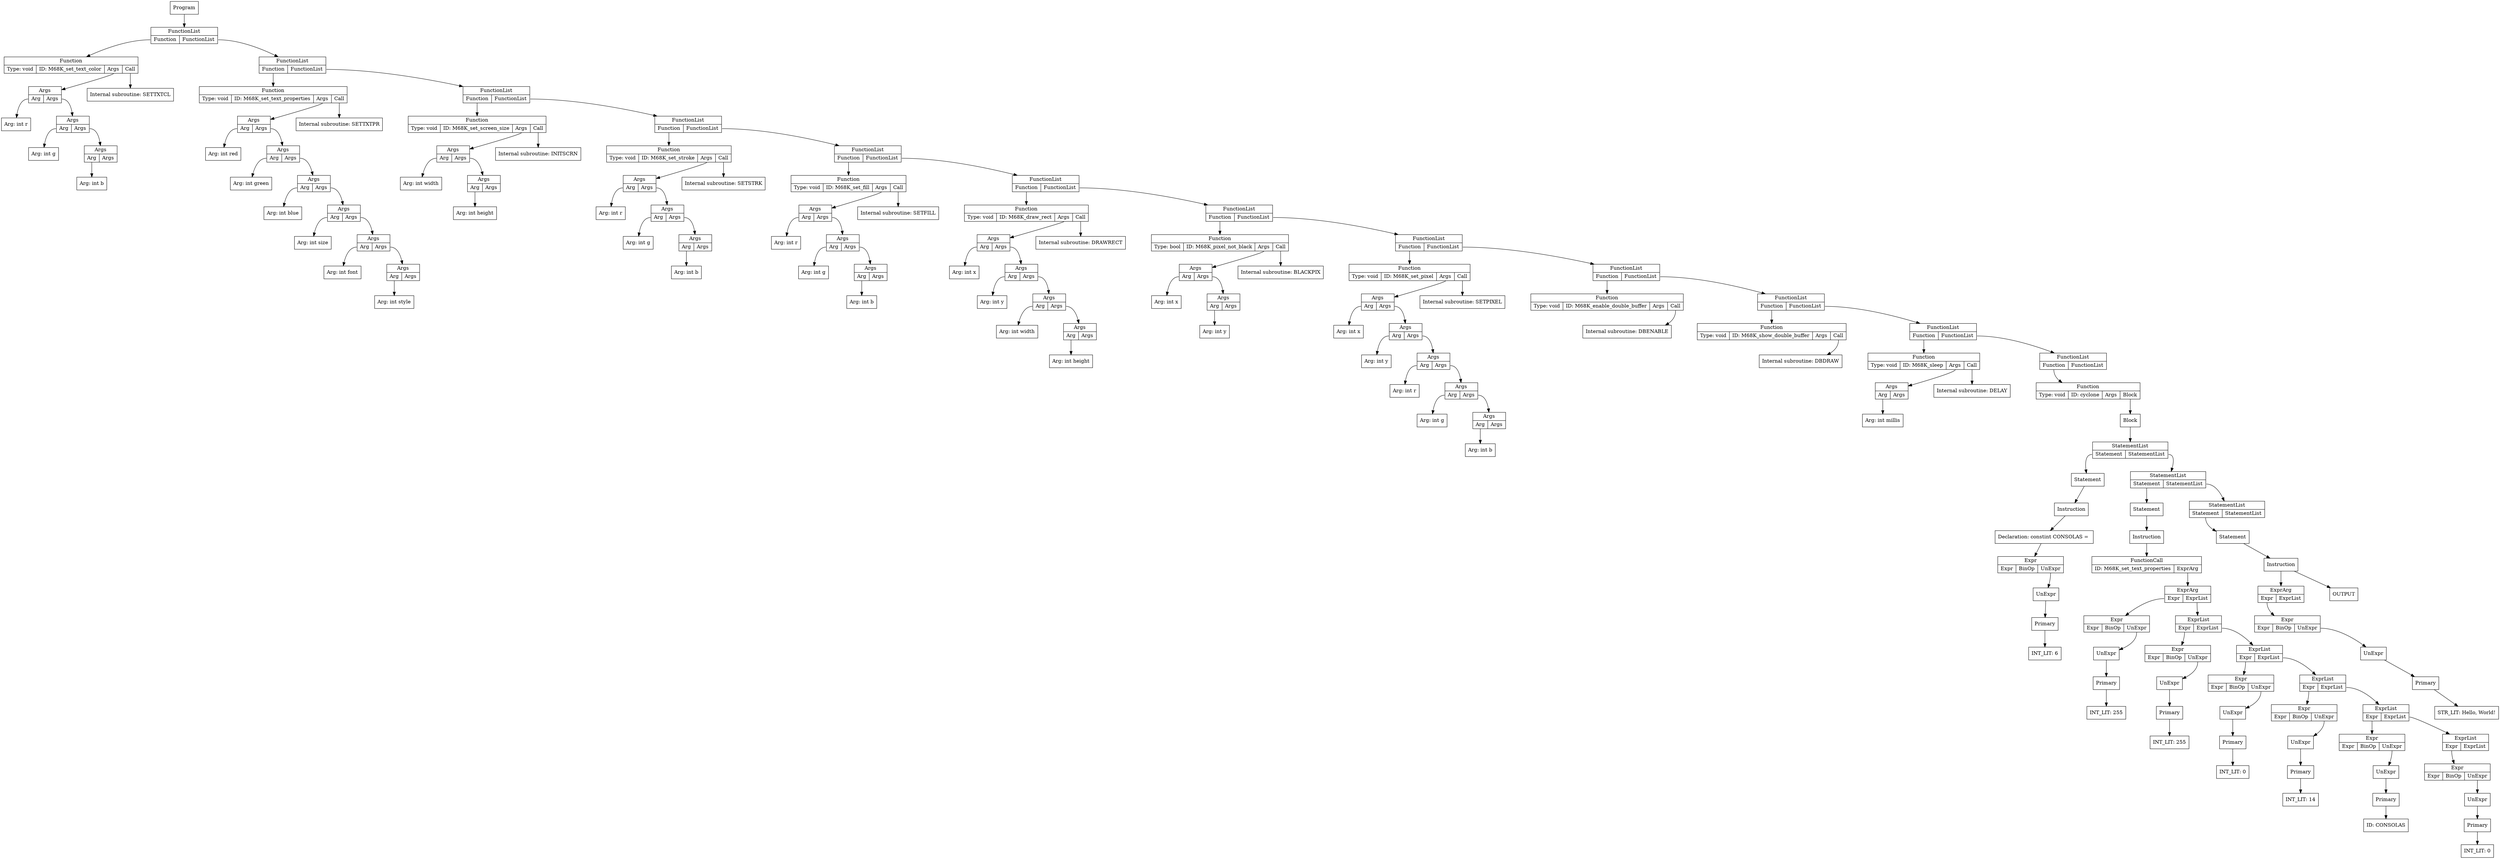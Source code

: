 digraph ccTree {
graph[nodesep="1"]
	node [shape=box]
	node [shape=box]
	n0 [label = "Arg: int r"]
	n1 [label = "Arg: int g"]
	n2 [label = "Arg: int b"]
	n3 [label = "{Args | {<a>Arg | <as> Args}}", shape="record"]
	n3:a-> n2
	n4 [label = "{Args | {<a>Arg | <as> Args}}", shape="record"]
	n4:a-> n1
	n4:as-> n3
	n5 [label = "{Args | {<a>Arg | <as> Args}}", shape="record"]
	n5:a-> n0
	n5:as-> n4
	n7 [label = "Internal subroutine: SETTXTCL"]
	n6 [label = "{Function | {Type: void | ID: M68K_set_text_color | <a>Args | <b> Call }}", shape="record"]
	n6:b-> n7
	n6:a-> n5
	n8 [label = "Arg: int red"]
	n9 [label = "Arg: int green"]
	n10 [label = "Arg: int blue"]
	n11 [label = "Arg: int size"]
	n12 [label = "Arg: int font"]
	n13 [label = "Arg: int style"]
	n14 [label = "{Args | {<a>Arg | <as> Args}}", shape="record"]
	n14:a-> n13
	n15 [label = "{Args | {<a>Arg | <as> Args}}", shape="record"]
	n15:a-> n12
	n15:as-> n14
	n16 [label = "{Args | {<a>Arg | <as> Args}}", shape="record"]
	n16:a-> n11
	n16:as-> n15
	n17 [label = "{Args | {<a>Arg | <as> Args}}", shape="record"]
	n17:a-> n10
	n17:as-> n16
	n18 [label = "{Args | {<a>Arg | <as> Args}}", shape="record"]
	n18:a-> n9
	n18:as-> n17
	n19 [label = "{Args | {<a>Arg | <as> Args}}", shape="record"]
	n19:a-> n8
	n19:as-> n18
	n21 [label = "Internal subroutine: SETTXTPR"]
	n20 [label = "{Function | {Type: void | ID: M68K_set_text_properties | <a>Args | <b> Call }}", shape="record"]
	n20:b-> n21
	n20:a-> n19
	n22 [label = "Arg: int width"]
	n23 [label = "Arg: int height"]
	n24 [label = "{Args | {<a>Arg | <as> Args}}", shape="record"]
	n24:a-> n23
	n25 [label = "{Args | {<a>Arg | <as> Args}}", shape="record"]
	n25:a-> n22
	n25:as-> n24
	n27 [label = "Internal subroutine: INITSCRN"]
	n26 [label = "{Function | {Type: void | ID: M68K_set_screen_size | <a>Args | <b> Call }}", shape="record"]
	n26:b-> n27
	n26:a-> n25
	n28 [label = "Arg: int r"]
	n29 [label = "Arg: int g"]
	n30 [label = "Arg: int b"]
	n31 [label = "{Args | {<a>Arg | <as> Args}}", shape="record"]
	n31:a-> n30
	n32 [label = "{Args | {<a>Arg | <as> Args}}", shape="record"]
	n32:a-> n29
	n32:as-> n31
	n33 [label = "{Args | {<a>Arg | <as> Args}}", shape="record"]
	n33:a-> n28
	n33:as-> n32
	n35 [label = "Internal subroutine: SETSTRK"]
	n34 [label = "{Function | {Type: void | ID: M68K_set_stroke | <a>Args | <b> Call }}", shape="record"]
	n34:b-> n35
	n34:a-> n33
	n36 [label = "Arg: int r"]
	n37 [label = "Arg: int g"]
	n38 [label = "Arg: int b"]
	n39 [label = "{Args | {<a>Arg | <as> Args}}", shape="record"]
	n39:a-> n38
	n40 [label = "{Args | {<a>Arg | <as> Args}}", shape="record"]
	n40:a-> n37
	n40:as-> n39
	n41 [label = "{Args | {<a>Arg | <as> Args}}", shape="record"]
	n41:a-> n36
	n41:as-> n40
	n43 [label = "Internal subroutine: SETFILL"]
	n42 [label = "{Function | {Type: void | ID: M68K_set_fill | <a>Args | <b> Call }}", shape="record"]
	n42:b-> n43
	n42:a-> n41
	n44 [label = "Arg: int x"]
	n45 [label = "Arg: int y"]
	n46 [label = "Arg: int width"]
	n47 [label = "Arg: int height"]
	n48 [label = "{Args | {<a>Arg | <as> Args}}", shape="record"]
	n48:a-> n47
	n49 [label = "{Args | {<a>Arg | <as> Args}}", shape="record"]
	n49:a-> n46
	n49:as-> n48
	n50 [label = "{Args | {<a>Arg | <as> Args}}", shape="record"]
	n50:a-> n45
	n50:as-> n49
	n51 [label = "{Args | {<a>Arg | <as> Args}}", shape="record"]
	n51:a-> n44
	n51:as-> n50
	n53 [label = "Internal subroutine: DRAWRECT"]
	n52 [label = "{Function | {Type: void | ID: M68K_draw_rect | <a>Args | <b> Call }}", shape="record"]
	n52:b-> n53
	n52:a-> n51
	n54 [label = "Arg: int x"]
	n55 [label = "Arg: int y"]
	n56 [label = "{Args | {<a>Arg | <as> Args}}", shape="record"]
	n56:a-> n55
	n57 [label = "{Args | {<a>Arg | <as> Args}}", shape="record"]
	n57:a-> n54
	n57:as-> n56
	n59 [label = "Internal subroutine: BLACKPIX"]
	n58 [label = "{Function | {Type: bool | ID: M68K_pixel_not_black | <a>Args | <b> Call }}", shape="record"]
	n58:b-> n59
	n58:a-> n57
	n60 [label = "Arg: int x"]
	n61 [label = "Arg: int y"]
	n62 [label = "Arg: int r"]
	n63 [label = "Arg: int g"]
	n64 [label = "Arg: int b"]
	n65 [label = "{Args | {<a>Arg | <as> Args}}", shape="record"]
	n65:a-> n64
	n66 [label = "{Args | {<a>Arg | <as> Args}}", shape="record"]
	n66:a-> n63
	n66:as-> n65
	n67 [label = "{Args | {<a>Arg | <as> Args}}", shape="record"]
	n67:a-> n62
	n67:as-> n66
	n68 [label = "{Args | {<a>Arg | <as> Args}}", shape="record"]
	n68:a-> n61
	n68:as-> n67
	n69 [label = "{Args | {<a>Arg | <as> Args}}", shape="record"]
	n69:a-> n60
	n69:as-> n68
	n71 [label = "Internal subroutine: SETPIXEL"]
	n70 [label = "{Function | {Type: void | ID: M68K_set_pixel | <a>Args | <b> Call }}", shape="record"]
	n70:b-> n71
	n70:a-> n69
	n73 [label = "Internal subroutine: DBENABLE"]
	n72 [label = "{Function | {Type: void | ID: M68K_enable_double_buffer | <a>Args | <b> Call }}", shape="record"]
	n72:b-> n73
	n75 [label = "Internal subroutine: DBDRAW"]
	n74 [label = "{Function | {Type: void | ID: M68K_show_double_buffer | <a>Args | <b> Call }}", shape="record"]
	n74:b-> n75
	n76 [label = "Arg: int millis"]
	n77 [label = "{Args | {<a>Arg | <as> Args}}", shape="record"]
	n77:a-> n76
	n79 [label = "Internal subroutine: DELAY"]
	n78 [label = "{Function | {Type: void | ID: M68K_sleep | <a>Args | <b> Call }}", shape="record"]
	n78:b-> n79
	n78:a-> n77
	n80 [label = "Primary"]
	n81 [label = "INT_LIT: 6"]
	n80-> n81
	n82 [label = "UnExpr"]
	n82-> n80
	n83 [label = "{Expr | {<e>Expr | <bo>BinOp | <ue>UnExpr}}", shape="record"]
	n83:ue-> n82
	n84 [label = "Declaration: constint CONSOLAS = "]
	n84-> n83
	n85 [label = "Instruction"]
	n85-> n84
	n86 [label = "Statement"]
	n86-> n85
	n87 [label = "Primary"]
	n88 [label = "INT_LIT: 255"]
	n87-> n88
	n89 [label = "UnExpr"]
	n89-> n87
	n90 [label = "{Expr | {<e>Expr | <bo>BinOp | <ue>UnExpr}}", shape="record"]
	n90:ue-> n89
	n91 [label = "Primary"]
	n92 [label = "INT_LIT: 255"]
	n91-> n92
	n93 [label = "UnExpr"]
	n93-> n91
	n94 [label = "{Expr | {<e>Expr | <bo>BinOp | <ue>UnExpr}}", shape="record"]
	n94:ue-> n93
	n95 [label = "Primary"]
	n96 [label = "INT_LIT: 0"]
	n95-> n96
	n97 [label = "UnExpr"]
	n97-> n95
	n98 [label = "{Expr | {<e>Expr | <bo>BinOp | <ue>UnExpr}}", shape="record"]
	n98:ue-> n97
	n99 [label = "Primary"]
	n100 [label = "INT_LIT: 14"]
	n99-> n100
	n101 [label = "UnExpr"]
	n101-> n99
	n102 [label = "{Expr | {<e>Expr | <bo>BinOp | <ue>UnExpr}}", shape="record"]
	n102:ue-> n101
	n103 [label = "Primary"]
	n104 [label = "ID: CONSOLAS"]
	n103-> n104
	n105 [label = "UnExpr"]
	n105-> n103
	n106 [label = "{Expr | {<e>Expr | <bo>BinOp | <ue>UnExpr}}", shape="record"]
	n106:ue-> n105
	n107 [label = "Primary"]
	n108 [label = "INT_LIT: 0"]
	n107-> n108
	n109 [label = "UnExpr"]
	n109-> n107
	n110 [label = "{Expr | {<e>Expr | <bo>BinOp | <ue>UnExpr}}", shape="record"]
	n110:ue-> n109
	n111 [label = "{ExprList |{<e>Expr | <el>ExprList}}", shape="record"]
	n111:e-> n110
	n112 [label = "{ExprList |{<e>Expr | <el>ExprList}}", shape="record"]
	n112:e-> n106
	n112:el-> n111
	n113 [label = "{ExprList |{<e>Expr | <el>ExprList}}", shape="record"]
	n113:e-> n102
	n113:el-> n112
	n114 [label = "{ExprList |{<e>Expr | <el>ExprList}}", shape="record"]
	n114:e-> n98
	n114:el-> n113
	n115 [label = "{ExprList |{<e>Expr | <el>ExprList}}", shape="record"]
	n115:e-> n94
	n115:el-> n114
	n116 [label = "{ExprArg | {<e>Expr | <el>ExprList}}", shape="record"]
	n116:e-> n90
	n116:el-> n115
	n117 [label = "{FunctionCall | { ID: M68K_set_text_properties | <e>ExprArg}}", shape="record"]
	n117:e-> n116
	n118 [label = "Instruction"]
	n118-> n117
	n119 [label = "Statement"]
	n119-> n118
	n120 [label = "Primary"]
	n121 [label = "STR_LIT: Hello, World!"]
	n120-> n121
	n122 [label = "UnExpr"]
	n122-> n120
	n123 [label = "{Expr | {<e>Expr | <bo>BinOp | <ue>UnExpr}}", shape="record"]
	n123:ue-> n122
	n124 [label = "{ExprArg | {<e>Expr | <el>ExprList}}", shape="record"]
	n124:e-> n123
	n125 [label = "Instruction"]
	n126 [label = "OUTPUT"]
	n125-> n126
	n125-> n124
	n127 [label = "Statement"]
	n127-> n125
	n128 [label = "{StatementList | {<s>Statement | <sl>StatementList}}", shape="record"]
	n128:s-> n127
	n129 [label = "{StatementList | {<s>Statement | <sl>StatementList}}", shape="record"]
	n129:s-> n119
	n129:sl-> n128
	n130 [label = "{StatementList | {<s>Statement | <sl>StatementList}}", shape="record"]
	n130:s-> n86
	n130:sl-> n129
	n131 [label = "Block"]
	n131-> n130
	n132 [label = "{Function | {Type: void | ID: cyclone | <a>Args | <b>Block}}", shape="record"]
	n132:b-> n131
	n133 [label = "{FunctionList | {<f> Function | <fl> FunctionList}}", shape="record"]
	n133:f-> n132
	n134 [label = "{FunctionList | {<f> Function | <fl> FunctionList}}", shape="record"]
	n134:f-> n78
	n134:fl-> n133
	n135 [label = "{FunctionList | {<f> Function | <fl> FunctionList}}", shape="record"]
	n135:f-> n74
	n135:fl-> n134
	n136 [label = "{FunctionList | {<f> Function | <fl> FunctionList}}", shape="record"]
	n136:f-> n72
	n136:fl-> n135
	n137 [label = "{FunctionList | {<f> Function | <fl> FunctionList}}", shape="record"]
	n137:f-> n70
	n137:fl-> n136
	n138 [label = "{FunctionList | {<f> Function | <fl> FunctionList}}", shape="record"]
	n138:f-> n58
	n138:fl-> n137
	n139 [label = "{FunctionList | {<f> Function | <fl> FunctionList}}", shape="record"]
	n139:f-> n52
	n139:fl-> n138
	n140 [label = "{FunctionList | {<f> Function | <fl> FunctionList}}", shape="record"]
	n140:f-> n42
	n140:fl-> n139
	n141 [label = "{FunctionList | {<f> Function | <fl> FunctionList}}", shape="record"]
	n141:f-> n34
	n141:fl-> n140
	n142 [label = "{FunctionList | {<f> Function | <fl> FunctionList}}", shape="record"]
	n142:f-> n26
	n142:fl-> n141
	n143 [label = "{FunctionList | {<f> Function | <fl> FunctionList}}", shape="record"]
	n143:f-> n20
	n143:fl-> n142
	n144 [label = "{FunctionList | {<f> Function | <fl> FunctionList}}", shape="record"]
	n144:f-> n6
	n144:fl-> n143
	n145 [label = "Program"]
	n145-> n144
}